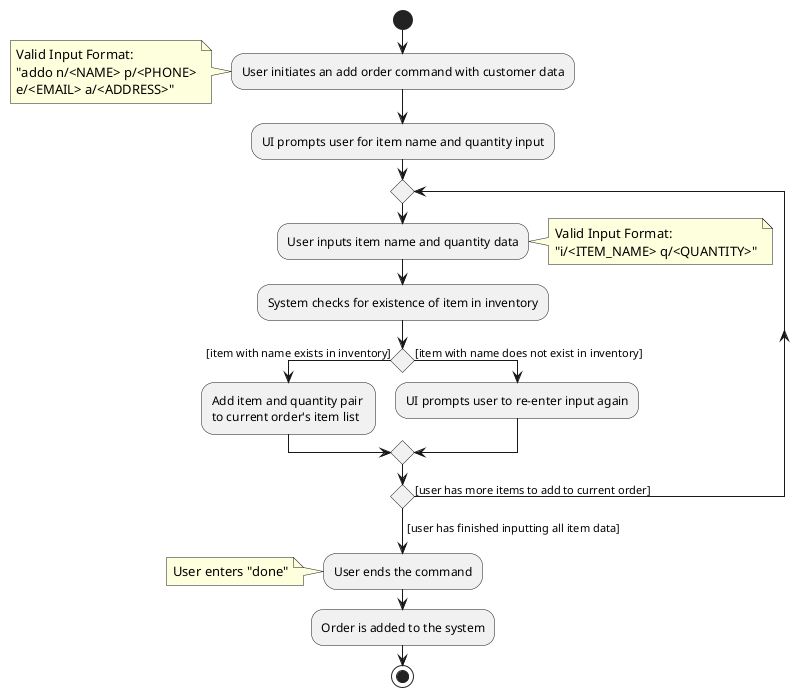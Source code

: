 @startuml
skinparam conditionStyle diamond

start
:User initiates an add order command with customer data;
note :Valid Input Format: \n"addo n/<NAME> p/<PHONE>\ne/<EMAIL> a/<ADDRESS>"
:UI prompts user for item name and quantity input;
repeat
    :User inputs item name and quantity data;
    note right: Valid Input Format:\n"i/<ITEM_NAME> q/<QUANTITY>"
    :System checks for existence of item in inventory;
        if () then ([item with name exists in inventory])
            :Add item and quantity pair \nto current order's item list;
        else([item with name does not exist in inventory])
            :UI prompts user to re-enter input again;
        endif
repeat while ([user has more items to add to current order])
-> [user has finished inputting all item data];
:User ends the command;
note: User enters "done"
:Order is added to the system;
stop

@enduml
